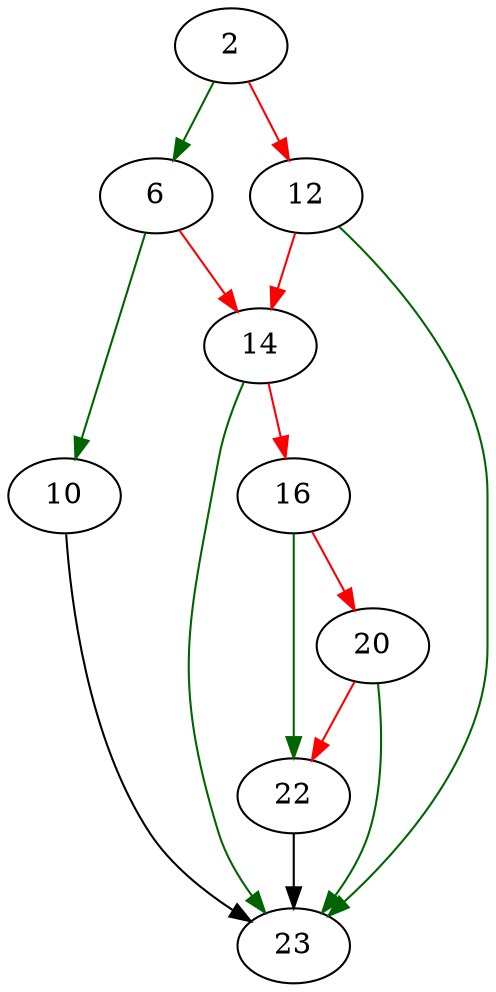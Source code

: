 strict digraph "recurse_tree" {
	// Node definitions.
	2 [entry=true];
	6;
	12;
	10;
	14;
	23;
	16;
	22;
	20;

	// Edge definitions.
	2 -> 6 [
		color=darkgreen
		cond=true
	];
	2 -> 12 [
		color=red
		cond=false
	];
	6 -> 10 [
		color=darkgreen
		cond=true
	];
	6 -> 14 [
		color=red
		cond=false
	];
	12 -> 14 [
		color=red
		cond=false
	];
	12 -> 23 [
		color=darkgreen
		cond=true
	];
	10 -> 23;
	14 -> 23 [
		color=darkgreen
		cond=true
	];
	14 -> 16 [
		color=red
		cond=false
	];
	16 -> 22 [
		color=darkgreen
		cond=true
	];
	16 -> 20 [
		color=red
		cond=false
	];
	22 -> 23;
	20 -> 23 [
		color=darkgreen
		cond=true
	];
	20 -> 22 [
		color=red
		cond=false
	];
}